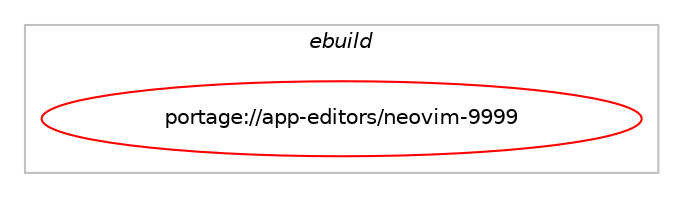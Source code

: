 digraph prolog {

# *************
# Graph options
# *************

newrank=true;
concentrate=true;
compound=true;
graph [rankdir=LR,fontname=Helvetica,fontsize=10,ranksep=1.5];#, ranksep=2.5, nodesep=0.2];
edge  [arrowhead=vee];
node  [fontname=Helvetica,fontsize=10];

# **********
# The ebuild
# **********

subgraph cluster_leftcol {
color=gray;
label=<<i>ebuild</i>>;
id [label="portage://app-editors/neovim-9999", color=red, width=4, href="../app-editors/neovim-9999.svg"];
}

# ****************
# The dependencies
# ****************

subgraph cluster_midcol {
color=gray;
label=<<i>dependencies</i>>;
subgraph cluster_compile {
fillcolor="#eeeeee";
style=filled;
label=<<i>compile</i>>;
# *** BEGIN UNKNOWN DEPENDENCY TYPE (TODO) ***
# id -> equal(use_conditional_group(positive,lua_single_target_lua5-1,portage://app-editors/neovim-9999,[package_dependency(portage://app-editors/neovim-9999,install,no,dev-lang,lua,none,[,,],[slot(5.1)],[])]))
# *** END UNKNOWN DEPENDENCY TYPE (TODO) ***

# *** BEGIN UNKNOWN DEPENDENCY TYPE (TODO) ***
# id -> equal(use_conditional_group(positive,lua_single_target_lua5-1,portage://app-editors/neovim-9999,[package_dependency(portage://app-editors/neovim-9999,install,no,dev-lua,LuaBitOp,none,[,,],[],[use(enable(lua_targets_lua5-1),negative)])]))
# *** END UNKNOWN DEPENDENCY TYPE (TODO) ***

# *** BEGIN UNKNOWN DEPENDENCY TYPE (TODO) ***
# id -> equal(use_conditional_group(positive,lua_single_target_lua5-1,portage://app-editors/neovim-9999,[package_dependency(portage://app-editors/neovim-9999,install,no,dev-lua,lpeg,none,[,,],[],[use(enable(lua_targets_lua5-1),negative)]),package_dependency(portage://app-editors/neovim-9999,install,no,dev-lua,mpack,none,[,,],[],[use(enable(lua_targets_lua5-1),negative)])]))
# *** END UNKNOWN DEPENDENCY TYPE (TODO) ***

# *** BEGIN UNKNOWN DEPENDENCY TYPE (TODO) ***
# id -> equal(use_conditional_group(positive,lua_single_target_luajit,portage://app-editors/neovim-9999,[package_dependency(portage://app-editors/neovim-9999,install,no,dev-lang,luajit,none,[,,],any_same_slot,[])]))
# *** END UNKNOWN DEPENDENCY TYPE (TODO) ***

# *** BEGIN UNKNOWN DEPENDENCY TYPE (TODO) ***
# id -> equal(use_conditional_group(positive,lua_single_target_luajit,portage://app-editors/neovim-9999,[package_dependency(portage://app-editors/neovim-9999,install,no,dev-lua,lpeg,none,[,,],[],[use(enable(lua_targets_luajit),negative)]),package_dependency(portage://app-editors/neovim-9999,install,no,dev-lua,mpack,none,[,,],[],[use(enable(lua_targets_luajit),negative)])]))
# *** END UNKNOWN DEPENDENCY TYPE (TODO) ***

# *** BEGIN UNKNOWN DEPENDENCY TYPE (TODO) ***
# id -> equal(package_dependency(portage://app-editors/neovim-9999,install,no,dev-libs,libutf8proc,greaterequal,[2.9.0,,,2.9.0],any_same_slot,[]))
# *** END UNKNOWN DEPENDENCY TYPE (TODO) ***

# *** BEGIN UNKNOWN DEPENDENCY TYPE (TODO) ***
# id -> equal(package_dependency(portage://app-editors/neovim-9999,install,no,dev-libs,libuv,greaterequal,[1.46.0,,,1.46.0],any_same_slot,[]))
# *** END UNKNOWN DEPENDENCY TYPE (TODO) ***

# *** BEGIN UNKNOWN DEPENDENCY TYPE (TODO) ***
# id -> equal(package_dependency(portage://app-editors/neovim-9999,install,no,dev-libs,libvterm,greaterequal,[0.3.3,,,0.3.3],[],[]))
# *** END UNKNOWN DEPENDENCY TYPE (TODO) ***

# *** BEGIN UNKNOWN DEPENDENCY TYPE (TODO) ***
# id -> equal(package_dependency(portage://app-editors/neovim-9999,install,no,dev-libs,msgpack,greaterequal,[3.0.0,,,3.0.0],any_same_slot,[]))
# *** END UNKNOWN DEPENDENCY TYPE (TODO) ***

# *** BEGIN UNKNOWN DEPENDENCY TYPE (TODO) ***
# id -> equal(package_dependency(portage://app-editors/neovim-9999,install,no,dev-libs,tree-sitter,greaterequal,[0.22.6,,,0.22.6],any_same_slot,[]))
# *** END UNKNOWN DEPENDENCY TYPE (TODO) ***

# *** BEGIN UNKNOWN DEPENDENCY TYPE (TODO) ***
# id -> equal(package_dependency(portage://app-editors/neovim-9999,install,no,dev-libs,tree-sitter-bash,equal,[0.21*,,,0.21*],[],[]))
# *** END UNKNOWN DEPENDENCY TYPE (TODO) ***

# *** BEGIN UNKNOWN DEPENDENCY TYPE (TODO) ***
# id -> equal(package_dependency(portage://app-editors/neovim-9999,install,no,dev-libs,tree-sitter-c,equal,[0.21*,,,0.21*],[],[]))
# *** END UNKNOWN DEPENDENCY TYPE (TODO) ***

# *** BEGIN UNKNOWN DEPENDENCY TYPE (TODO) ***
# id -> equal(package_dependency(portage://app-editors/neovim-9999,install,no,dev-libs,tree-sitter-lua,equal,[0.1*,,,0.1*],[],[]))
# *** END UNKNOWN DEPENDENCY TYPE (TODO) ***

# *** BEGIN UNKNOWN DEPENDENCY TYPE (TODO) ***
# id -> equal(package_dependency(portage://app-editors/neovim-9999,install,no,dev-libs,tree-sitter-markdown,equal,[0.2*,,,0.2*],[],[]))
# *** END UNKNOWN DEPENDENCY TYPE (TODO) ***

# *** BEGIN UNKNOWN DEPENDENCY TYPE (TODO) ***
# id -> equal(package_dependency(portage://app-editors/neovim-9999,install,no,dev-libs,tree-sitter-python,equal,[0.21*,,,0.21*],[],[]))
# *** END UNKNOWN DEPENDENCY TYPE (TODO) ***

# *** BEGIN UNKNOWN DEPENDENCY TYPE (TODO) ***
# id -> equal(package_dependency(portage://app-editors/neovim-9999,install,no,dev-libs,tree-sitter-query,equal,[0.4*,,,0.4*],[],[]))
# *** END UNKNOWN DEPENDENCY TYPE (TODO) ***

# *** BEGIN UNKNOWN DEPENDENCY TYPE (TODO) ***
# id -> equal(package_dependency(portage://app-editors/neovim-9999,install,no,dev-libs,tree-sitter-vim,equal,[0.4*,,,0.4*],[],[]))
# *** END UNKNOWN DEPENDENCY TYPE (TODO) ***

# *** BEGIN UNKNOWN DEPENDENCY TYPE (TODO) ***
# id -> equal(package_dependency(portage://app-editors/neovim-9999,install,no,dev-libs,tree-sitter-vimdoc,equal,[3*,,,3*],[],[]))
# *** END UNKNOWN DEPENDENCY TYPE (TODO) ***

# *** BEGIN UNKNOWN DEPENDENCY TYPE (TODO) ***
# id -> equal(package_dependency(portage://app-editors/neovim-9999,install,no,dev-libs,unibilium,greaterequal,[2.0.0,,,2.0.0],[slot(0),equal],[]))
# *** END UNKNOWN DEPENDENCY TYPE (TODO) ***

# *** BEGIN UNKNOWN DEPENDENCY TYPE (TODO) ***
# id -> equal(package_dependency(portage://app-editors/neovim-9999,install,no,dev-lua,luv,greaterequal,[1.45.0,,,1.45.0],[],[use(optenable(lua_single_target_luajit),negative),use(optenable(lua_single_target_lua5-1),negative)]))
# *** END UNKNOWN DEPENDENCY TYPE (TODO) ***

}
subgraph cluster_compileandrun {
fillcolor="#eeeeee";
style=filled;
label=<<i>compile and run</i>>;
}
subgraph cluster_run {
fillcolor="#eeeeee";
style=filled;
label=<<i>run</i>>;
# *** BEGIN UNKNOWN DEPENDENCY TYPE (TODO) ***
# id -> equal(use_conditional_group(positive,lua_single_target_lua5-1,portage://app-editors/neovim-9999,[package_dependency(portage://app-editors/neovim-9999,run,no,dev-lang,lua,none,[,,],[slot(5.1)],[])]))
# *** END UNKNOWN DEPENDENCY TYPE (TODO) ***

# *** BEGIN UNKNOWN DEPENDENCY TYPE (TODO) ***
# id -> equal(use_conditional_group(positive,lua_single_target_lua5-1,portage://app-editors/neovim-9999,[package_dependency(portage://app-editors/neovim-9999,run,no,dev-lua,LuaBitOp,none,[,,],[],[use(enable(lua_targets_lua5-1),negative)])]))
# *** END UNKNOWN DEPENDENCY TYPE (TODO) ***

# *** BEGIN UNKNOWN DEPENDENCY TYPE (TODO) ***
# id -> equal(use_conditional_group(positive,lua_single_target_lua5-1,portage://app-editors/neovim-9999,[package_dependency(portage://app-editors/neovim-9999,run,no,dev-lua,lpeg,none,[,,],[],[use(enable(lua_targets_lua5-1),negative)]),package_dependency(portage://app-editors/neovim-9999,run,no,dev-lua,mpack,none,[,,],[],[use(enable(lua_targets_lua5-1),negative)])]))
# *** END UNKNOWN DEPENDENCY TYPE (TODO) ***

# *** BEGIN UNKNOWN DEPENDENCY TYPE (TODO) ***
# id -> equal(use_conditional_group(positive,lua_single_target_luajit,portage://app-editors/neovim-9999,[package_dependency(portage://app-editors/neovim-9999,run,no,dev-lang,luajit,none,[,,],any_same_slot,[])]))
# *** END UNKNOWN DEPENDENCY TYPE (TODO) ***

# *** BEGIN UNKNOWN DEPENDENCY TYPE (TODO) ***
# id -> equal(use_conditional_group(positive,lua_single_target_luajit,portage://app-editors/neovim-9999,[package_dependency(portage://app-editors/neovim-9999,run,no,dev-lua,lpeg,none,[,,],[],[use(enable(lua_targets_luajit),negative)]),package_dependency(portage://app-editors/neovim-9999,run,no,dev-lua,mpack,none,[,,],[],[use(enable(lua_targets_luajit),negative)])]))
# *** END UNKNOWN DEPENDENCY TYPE (TODO) ***

# *** BEGIN UNKNOWN DEPENDENCY TYPE (TODO) ***
# id -> equal(package_dependency(portage://app-editors/neovim-9999,run,no,app-eselect,eselect-vi,none,[,,],[],[]))
# *** END UNKNOWN DEPENDENCY TYPE (TODO) ***

# *** BEGIN UNKNOWN DEPENDENCY TYPE (TODO) ***
# id -> equal(package_dependency(portage://app-editors/neovim-9999,run,no,dev-libs,libutf8proc,greaterequal,[2.9.0,,,2.9.0],any_same_slot,[]))
# *** END UNKNOWN DEPENDENCY TYPE (TODO) ***

# *** BEGIN UNKNOWN DEPENDENCY TYPE (TODO) ***
# id -> equal(package_dependency(portage://app-editors/neovim-9999,run,no,dev-libs,libuv,greaterequal,[1.46.0,,,1.46.0],any_same_slot,[]))
# *** END UNKNOWN DEPENDENCY TYPE (TODO) ***

# *** BEGIN UNKNOWN DEPENDENCY TYPE (TODO) ***
# id -> equal(package_dependency(portage://app-editors/neovim-9999,run,no,dev-libs,libvterm,greaterequal,[0.3.3,,,0.3.3],[],[]))
# *** END UNKNOWN DEPENDENCY TYPE (TODO) ***

# *** BEGIN UNKNOWN DEPENDENCY TYPE (TODO) ***
# id -> equal(package_dependency(portage://app-editors/neovim-9999,run,no,dev-libs,msgpack,greaterequal,[3.0.0,,,3.0.0],any_same_slot,[]))
# *** END UNKNOWN DEPENDENCY TYPE (TODO) ***

# *** BEGIN UNKNOWN DEPENDENCY TYPE (TODO) ***
# id -> equal(package_dependency(portage://app-editors/neovim-9999,run,no,dev-libs,tree-sitter,greaterequal,[0.22.6,,,0.22.6],any_same_slot,[]))
# *** END UNKNOWN DEPENDENCY TYPE (TODO) ***

# *** BEGIN UNKNOWN DEPENDENCY TYPE (TODO) ***
# id -> equal(package_dependency(portage://app-editors/neovim-9999,run,no,dev-libs,tree-sitter-bash,equal,[0.21*,,,0.21*],[],[]))
# *** END UNKNOWN DEPENDENCY TYPE (TODO) ***

# *** BEGIN UNKNOWN DEPENDENCY TYPE (TODO) ***
# id -> equal(package_dependency(portage://app-editors/neovim-9999,run,no,dev-libs,tree-sitter-c,equal,[0.21*,,,0.21*],[],[]))
# *** END UNKNOWN DEPENDENCY TYPE (TODO) ***

# *** BEGIN UNKNOWN DEPENDENCY TYPE (TODO) ***
# id -> equal(package_dependency(portage://app-editors/neovim-9999,run,no,dev-libs,tree-sitter-lua,equal,[0.1*,,,0.1*],[],[]))
# *** END UNKNOWN DEPENDENCY TYPE (TODO) ***

# *** BEGIN UNKNOWN DEPENDENCY TYPE (TODO) ***
# id -> equal(package_dependency(portage://app-editors/neovim-9999,run,no,dev-libs,tree-sitter-markdown,equal,[0.2*,,,0.2*],[],[]))
# *** END UNKNOWN DEPENDENCY TYPE (TODO) ***

# *** BEGIN UNKNOWN DEPENDENCY TYPE (TODO) ***
# id -> equal(package_dependency(portage://app-editors/neovim-9999,run,no,dev-libs,tree-sitter-python,equal,[0.21*,,,0.21*],[],[]))
# *** END UNKNOWN DEPENDENCY TYPE (TODO) ***

# *** BEGIN UNKNOWN DEPENDENCY TYPE (TODO) ***
# id -> equal(package_dependency(portage://app-editors/neovim-9999,run,no,dev-libs,tree-sitter-query,equal,[0.4*,,,0.4*],[],[]))
# *** END UNKNOWN DEPENDENCY TYPE (TODO) ***

# *** BEGIN UNKNOWN DEPENDENCY TYPE (TODO) ***
# id -> equal(package_dependency(portage://app-editors/neovim-9999,run,no,dev-libs,tree-sitter-vim,equal,[0.4*,,,0.4*],[],[]))
# *** END UNKNOWN DEPENDENCY TYPE (TODO) ***

# *** BEGIN UNKNOWN DEPENDENCY TYPE (TODO) ***
# id -> equal(package_dependency(portage://app-editors/neovim-9999,run,no,dev-libs,tree-sitter-vimdoc,equal,[3*,,,3*],[],[]))
# *** END UNKNOWN DEPENDENCY TYPE (TODO) ***

# *** BEGIN UNKNOWN DEPENDENCY TYPE (TODO) ***
# id -> equal(package_dependency(portage://app-editors/neovim-9999,run,no,dev-libs,unibilium,greaterequal,[2.0.0,,,2.0.0],[slot(0),equal],[]))
# *** END UNKNOWN DEPENDENCY TYPE (TODO) ***

# *** BEGIN UNKNOWN DEPENDENCY TYPE (TODO) ***
# id -> equal(package_dependency(portage://app-editors/neovim-9999,run,no,dev-lua,luv,greaterequal,[1.45.0,,,1.45.0],[],[use(optenable(lua_single_target_luajit),negative),use(optenable(lua_single_target_lua5-1),negative)]))
# *** END UNKNOWN DEPENDENCY TYPE (TODO) ***

}
}

# **************
# The candidates
# **************

subgraph cluster_choices {
rank=same;
color=gray;
label=<<i>candidates</i>>;

}

}
